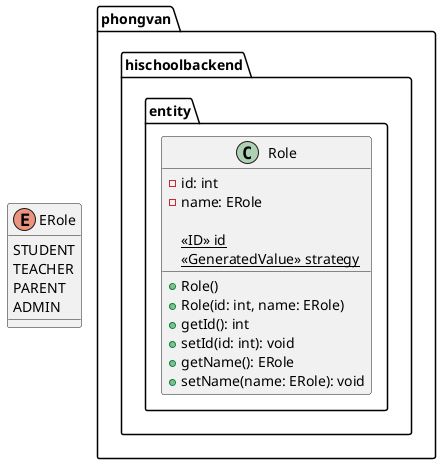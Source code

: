 @startuml

package phongvan.hischoolbackend.entity {
    class Role {
        - id: int
        - name: ERole

        {static} <<ID>> id
        {static} <<GeneratedValue>> strategy

        + Role()
        + Role(id: int, name: ERole)
        + getId(): int
        + setId(id: int): void
        + getName(): ERole
        + setName(name: ERole): void
    }
}

enum ERole {
    STUDENT
    TEACHER
    PARENT
    ADMIN
}

@enduml
